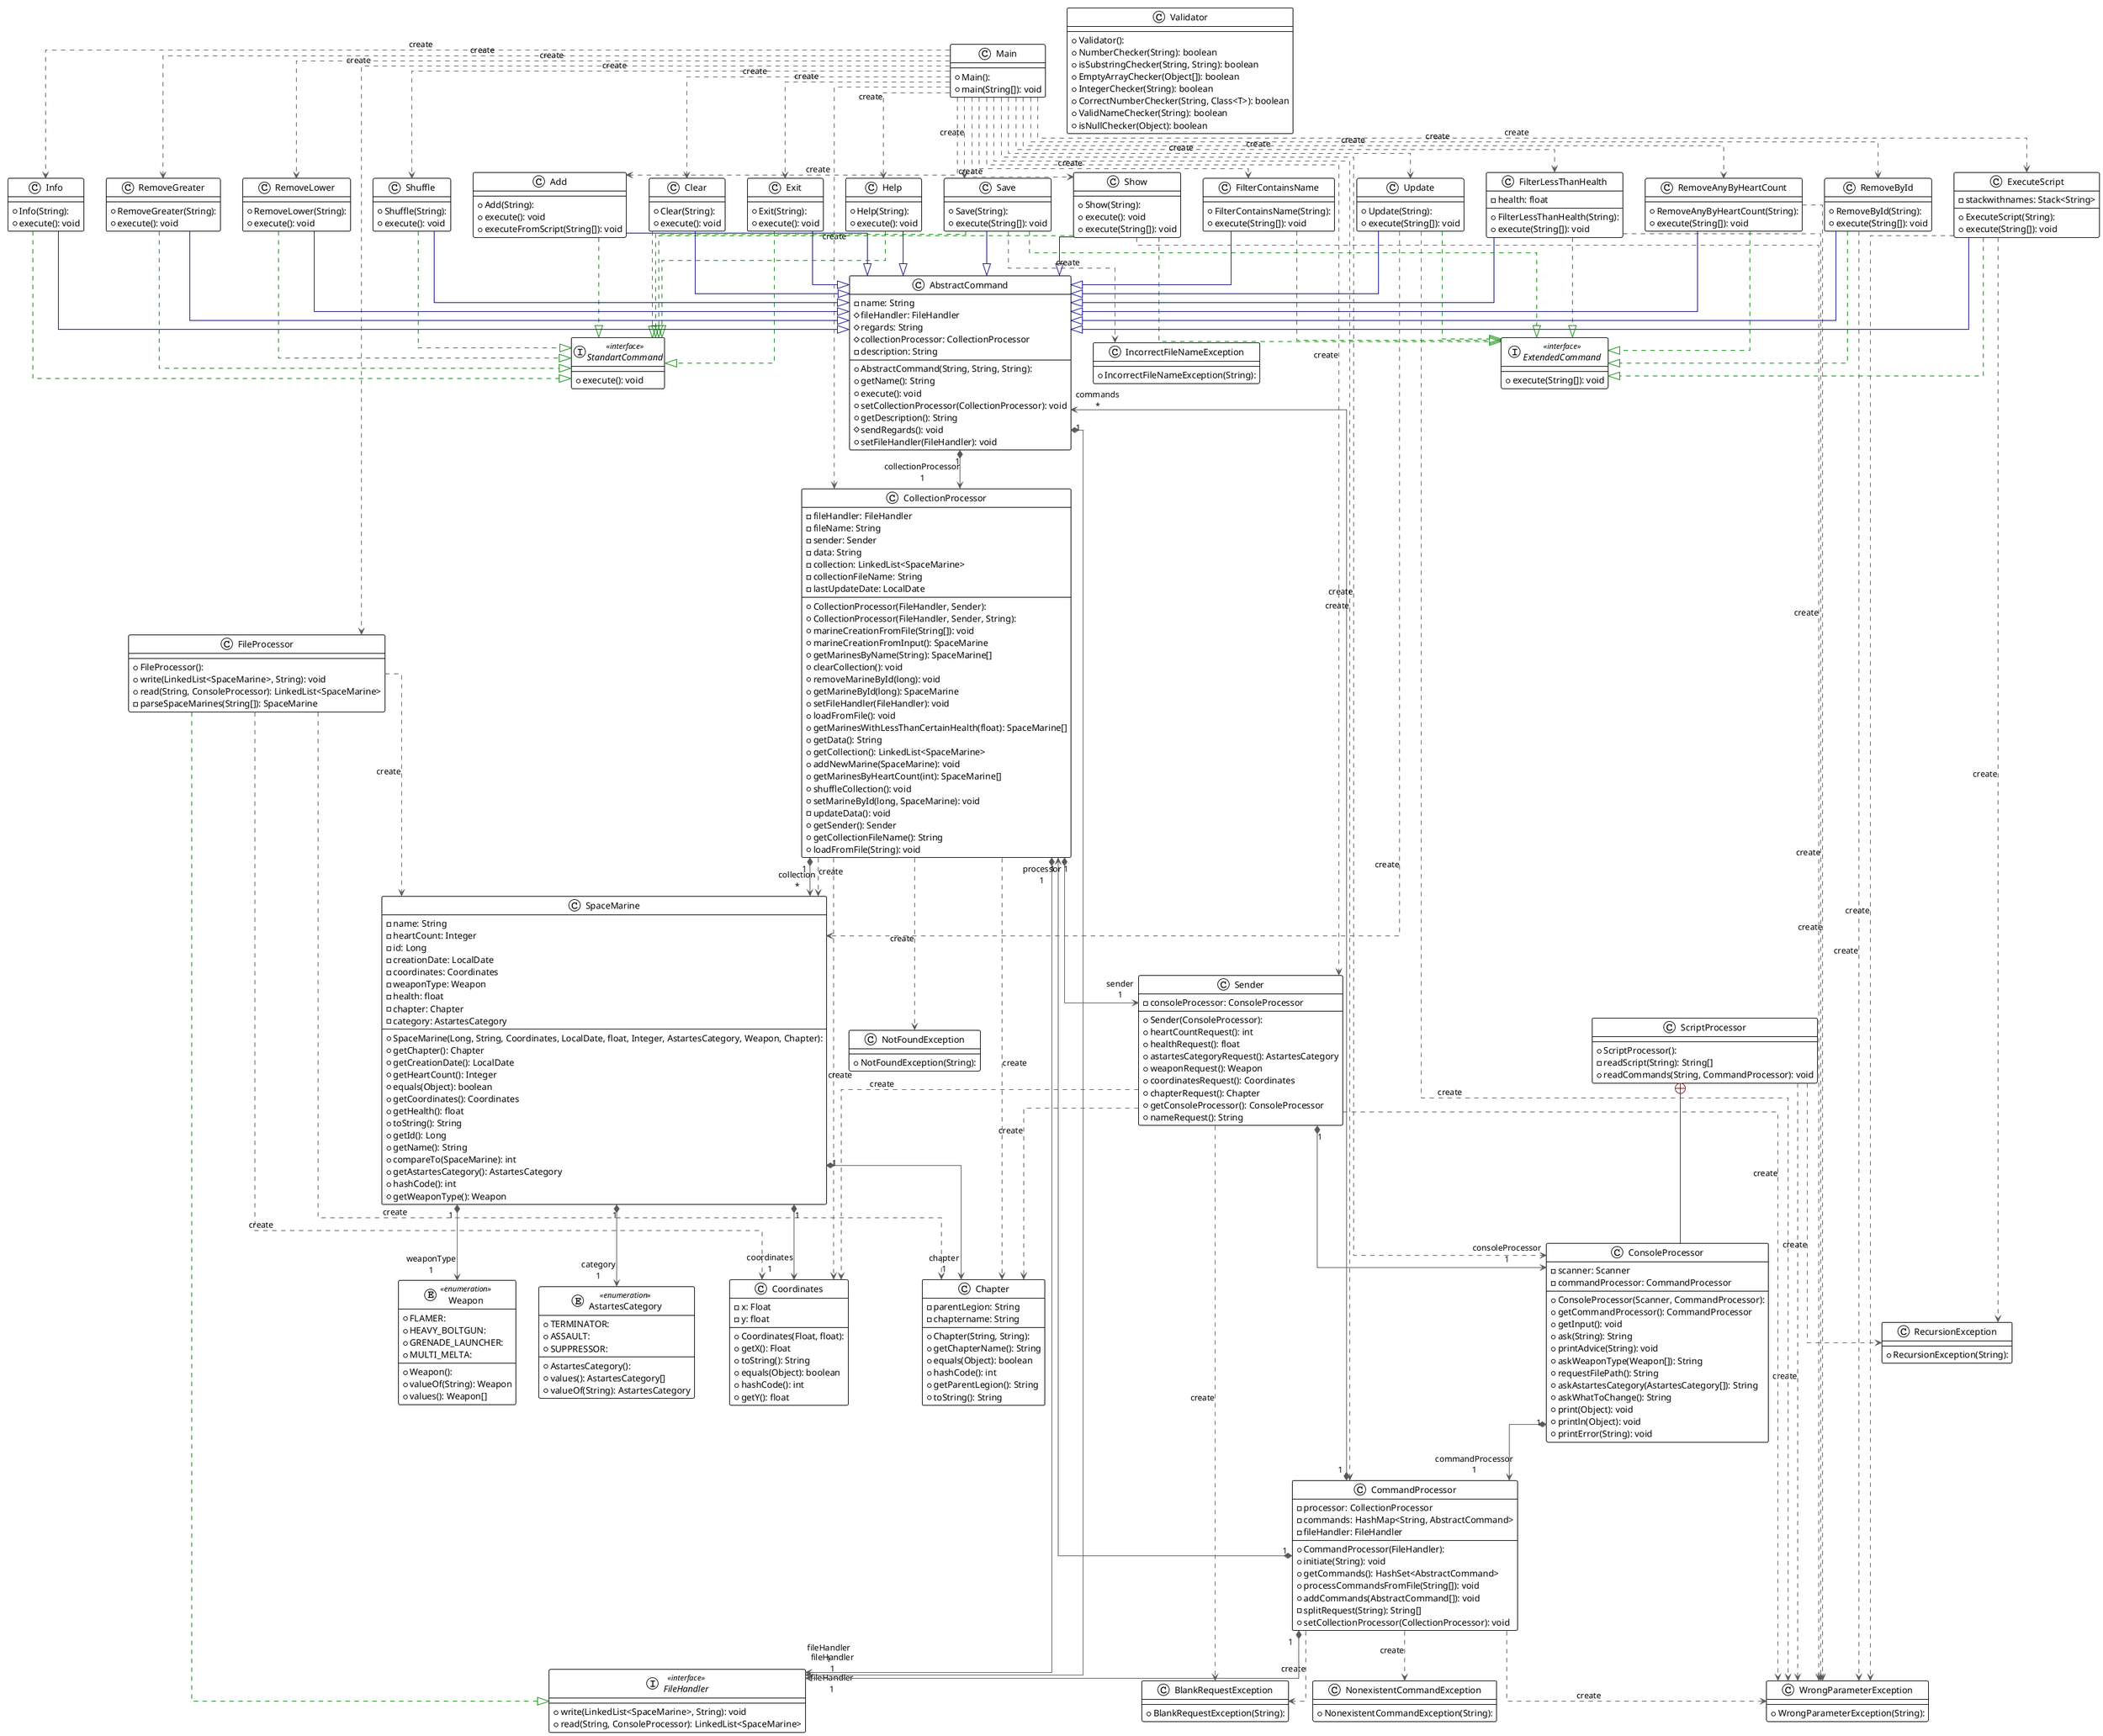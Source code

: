 @startuml

!theme plain
top to bottom direction
skinparam linetype ortho

class AbstractCommand {
  + AbstractCommand(String, String, String): 
  - name: String
  # fileHandler: FileHandler
  # regards: String
  # collectionProcessor: CollectionProcessor
  - description: String
  + getName(): String
  + execute(): void
  + setCollectionProcessor(CollectionProcessor): void
  + getDescription(): String
  # sendRegards(): void
  + setFileHandler(FileHandler): void
}
class Add {
  + Add(String): 
  + execute(): void
  + executeFromScript(String[]): void
}
enum AstartesCategory << enumeration >> {
  + AstartesCategory(): 
  + TERMINATOR: 
  + ASSAULT: 
  + SUPPRESSOR: 
  + values(): AstartesCategory[]
  + valueOf(String): AstartesCategory
}
class BlankRequestException {
  + BlankRequestException(String): 
}
class Chapter {
  + Chapter(String, String): 
  - parentLegion: String
  - chaptername: String
  + getChapterName(): String
  + equals(Object): boolean
  + hashCode(): int
  + getParentLegion(): String
  + toString(): String
}
class Clear {
  + Clear(String): 
  + execute(): void
}
class CollectionProcessor {
  + CollectionProcessor(FileHandler, Sender): 
  + CollectionProcessor(FileHandler, Sender, String): 
  - fileHandler: FileHandler
  - fileName: String
  - sender: Sender
  - data: String
  - collection: LinkedList<SpaceMarine>
  - collectionFileName: String
  - lastUpdateDate: LocalDate
  + marineCreationFromFile(String[]): void
  + marineCreationFromInput(): SpaceMarine
  + getMarinesByName(String): SpaceMarine[]
  + clearCollection(): void
  + removeMarineById(long): void
  + getMarineById(long): SpaceMarine
  + setFileHandler(FileHandler): void
  + loadFromFile(): void
  + getMarinesWithLessThanCertainHealth(float): SpaceMarine[]
  + getData(): String
  + getCollection(): LinkedList<SpaceMarine>
  + addNewMarine(SpaceMarine): void
  + getMarinesByHeartCount(int): SpaceMarine[]
  + shuffleCollection(): void
  + setMarineById(long, SpaceMarine): void
  - updateData(): void
  + getSender(): Sender
  + getCollectionFileName(): String
  + loadFromFile(String): void
}
class CommandProcessor {
  + CommandProcessor(FileHandler): 
  - processor: CollectionProcessor
  - commands: HashMap<String, AbstractCommand>
  - fileHandler: FileHandler
  + initiate(String): void
  + getCommands(): HashSet<AbstractCommand>
  + processCommandsFromFile(String[]): void
  + addCommands(AbstractCommand[]): void
  - splitRequest(String): String[]
  + setCollectionProcessor(CollectionProcessor): void
}
class ConsoleProcessor {
  + ConsoleProcessor(Scanner, CommandProcessor): 
  - scanner: Scanner
  - commandProcessor: CommandProcessor
  + getCommandProcessor(): CommandProcessor
  + getInput(): void
  + ask(String): String
  + printAdvice(String): void
  + askWeaponType(Weapon[]): String
  + requestFilePath(): String
  + askAstartesCategory(AstartesCategory[]): String
  + askWhatToChange(): String
  + print(Object): void
  + println(Object): void
  + printError(String): void
}
class Coordinates {
  + Coordinates(Float, float): 
  - x: Float
  - y: float
  + getX(): Float
  + toString(): String
  + equals(Object): boolean
  + hashCode(): int
  + getY(): float
}
class ExecuteScript {
  + ExecuteScript(String): 
  - stackwithnames: Stack<String>
  + execute(String[]): void
}
class Exit {
  + Exit(String): 
  + execute(): void
}
interface ExtendedCommand << interface >> {
  + execute(String[]): void
}
interface FileHandler << interface >> {
  + write(LinkedList<SpaceMarine>, String): void
  + read(String, ConsoleProcessor): LinkedList<SpaceMarine>
}
class FileProcessor {
  + FileProcessor(): 
  + write(LinkedList<SpaceMarine>, String): void
  + read(String, ConsoleProcessor): LinkedList<SpaceMarine>
  - parseSpaceMarines(String[]): SpaceMarine
}
class FilterContainsName {
  + FilterContainsName(String): 
  + execute(String[]): void
}
class FilterLessThanHealth {
  + FilterLessThanHealth(String): 
  - health: float
  + execute(String[]): void
}
class Help {
  + Help(String): 
  + execute(): void
}
class IncorrectFileNameException {
  + IncorrectFileNameException(String): 
}
class Info {
  + Info(String): 
  + execute(): void
}
class Main {
  + Main(): 
  + main(String[]): void
}
class NonexistentCommandException {
  + NonexistentCommandException(String): 
}
class NotFoundException {
  + NotFoundException(String): 
}
class RecursionException {
  + RecursionException(String): 
}
class RemoveAnyByHeartCount {
  + RemoveAnyByHeartCount(String): 
  + execute(String[]): void
}
class RemoveById {
  + RemoveById(String): 
  + execute(String[]): void
}
class RemoveGreater {
  + RemoveGreater(String): 
  + execute(): void
}
class RemoveLower {
  + RemoveLower(String): 
  + execute(): void
}
class Save {
  + Save(String): 
  + execute(String[]): void
}
class ScriptProcessor {
  + ScriptProcessor(): 
  - readScript(String): String[]
  + readCommands(String, CommandProcessor): void
}
class Sender {
  + Sender(ConsoleProcessor): 
  - consoleProcessor: ConsoleProcessor
  + heartCountRequest(): int
  + healthRequest(): float
  + astartesCategoryRequest(): AstartesCategory
  + weaponRequest(): Weapon
  + coordinatesRequest(): Coordinates
  + chapterRequest(): Chapter
  + getConsoleProcessor(): ConsoleProcessor
  + nameRequest(): String
}
class Show {
  + Show(String): 
  + execute(): void
  + execute(String[]): void
}
class Shuffle {
  + Shuffle(String): 
  + execute(): void
}
class SpaceMarine {
  + SpaceMarine(Long, String, Coordinates, LocalDate, float, Integer, AstartesCategory, Weapon, Chapter): 
  - name: String
  - heartCount: Integer
  - id: Long
  - creationDate: LocalDate
  - coordinates: Coordinates
  - weaponType: Weapon
  - health: float
  - chapter: Chapter
  - category: AstartesCategory
  + getChapter(): Chapter
  + getCreationDate(): LocalDate
  + getHeartCount(): Integer
  + equals(Object): boolean
  + getCoordinates(): Coordinates
  + getHealth(): float
  + toString(): String
  + getId(): Long
  + getName(): String
  + compareTo(SpaceMarine): int
  + getAstartesCategory(): AstartesCategory
  + hashCode(): int
  + getWeaponType(): Weapon
}
interface StandartCommand << interface >> {
  + execute(): void
}
class Update {
  + Update(String): 
  + execute(String[]): void
}
class Validator {
  + Validator(): 
  + NumberChecker(String): boolean
  + isSubstringChecker(String, String): boolean
  + EmptyArrayChecker(Object[]): boolean
  + IntegerChecker(String): boolean
  + CorrectNumberChecker(String, Class<T>): boolean
  + ValidNameChecker(String): boolean
  + isNullChecker(Object): boolean
}
enum Weapon << enumeration >> {
  + Weapon(): 
  + FLAMER: 
  + HEAVY_BOLTGUN: 
  + GRENADE_LAUNCHER: 
  + MULTI_MELTA: 
  + valueOf(String): Weapon
  + values(): Weapon[]
}
class WrongParameterException {
  + WrongParameterException(String): 
}

AbstractCommand             "1" *-[#595959,plain]-> "collectionProcessor\n1" CollectionProcessor         
AbstractCommand             "1" *-[#595959,plain]-> "fileHandler\n1" FileHandler                 
Add                          -[#000082,plain]-^  AbstractCommand             
Add                          -[#008200,dashed]-^  StandartCommand             
Clear                        -[#000082,plain]-^  AbstractCommand             
Clear                        -[#008200,dashed]-^  StandartCommand             
CollectionProcessor          -[#595959,dashed]->  Chapter                     : "«create»"
CollectionProcessor          -[#595959,dashed]->  Coordinates                 : "«create»"
CollectionProcessor         "1" *-[#595959,plain]-> "fileHandler\n1" FileHandler                 
CollectionProcessor          -[#595959,dashed]->  NotFoundException           : "«create»"
CollectionProcessor         "1" *-[#595959,plain]-> "sender\n1" Sender                      
CollectionProcessor         "1" *-[#595959,plain]-> "collection\n*" SpaceMarine                 
CollectionProcessor          -[#595959,dashed]->  SpaceMarine                 : "«create»"
CommandProcessor            "1" *-[#595959,plain]-> "commands\n*" AbstractCommand             
CommandProcessor             -[#595959,dashed]->  BlankRequestException       : "«create»"
CommandProcessor            "1" *-[#595959,plain]-> "processor\n1" CollectionProcessor         
CommandProcessor            "1" *-[#595959,plain]-> "fileHandler\n1" FileHandler                 
CommandProcessor             -[#595959,dashed]->  NonexistentCommandException : "«create»"
CommandProcessor             -[#595959,dashed]->  WrongParameterException     : "«create»"
ConsoleProcessor            "1" *-[#595959,plain]-> "commandProcessor\n1" CommandProcessor            
ExecuteScript                -[#000082,plain]-^  AbstractCommand             
ExecuteScript                -[#008200,dashed]-^  ExtendedCommand             
ExecuteScript                -[#595959,dashed]->  RecursionException          : "«create»"
ExecuteScript                -[#595959,dashed]->  WrongParameterException     : "«create»"
Exit                         -[#000082,plain]-^  AbstractCommand             
Exit                         -[#008200,dashed]-^  StandartCommand             
FileProcessor                -[#595959,dashed]->  Chapter                     : "«create»"
FileProcessor                -[#595959,dashed]->  Coordinates                 : "«create»"
FileProcessor                -[#008200,dashed]-^  FileHandler                 
FileProcessor                -[#595959,dashed]->  SpaceMarine                 : "«create»"
FilterContainsName           -[#000082,plain]-^  AbstractCommand             
FilterContainsName           -[#008200,dashed]-^  ExtendedCommand             
FilterLessThanHealth         -[#000082,plain]-^  AbstractCommand             
FilterLessThanHealth         -[#008200,dashed]-^  ExtendedCommand             
FilterLessThanHealth         -[#595959,dashed]->  WrongParameterException     : "«create»"
Help                         -[#000082,plain]-^  AbstractCommand             
Help                         -[#008200,dashed]-^  StandartCommand             
Info                         -[#000082,plain]-^  AbstractCommand             
Info                         -[#008200,dashed]-^  StandartCommand             
Main                         -[#595959,dashed]->  Add                         : "«create»"
Main                         -[#595959,dashed]->  Clear                       : "«create»"
Main                         -[#595959,dashed]->  CollectionProcessor         : "«create»"
Main                         -[#595959,dashed]->  CommandProcessor            : "«create»"
Main                         -[#595959,dashed]->  ConsoleProcessor            : "«create»"
Main                         -[#595959,dashed]->  ExecuteScript               : "«create»"
Main                         -[#595959,dashed]->  Exit                        : "«create»"
Main                         -[#595959,dashed]->  FileProcessor               : "«create»"
Main                         -[#595959,dashed]->  FilterContainsName          : "«create»"
Main                         -[#595959,dashed]->  FilterLessThanHealth        : "«create»"
Main                         -[#595959,dashed]->  Help                        : "«create»"
Main                         -[#595959,dashed]->  Info                        : "«create»"
Main                         -[#595959,dashed]->  RemoveAnyByHeartCount       : "«create»"
Main                         -[#595959,dashed]->  RemoveById                  : "«create»"
Main                         -[#595959,dashed]->  RemoveGreater               : "«create»"
Main                         -[#595959,dashed]->  RemoveLower                 : "«create»"
Main                         -[#595959,dashed]->  Save                        : "«create»"
Main                         -[#595959,dashed]->  Sender                      : "«create»"
Main                         -[#595959,dashed]->  Show                        : "«create»"
Main                         -[#595959,dashed]->  Shuffle                     : "«create»"
Main                         -[#595959,dashed]->  Update                      : "«create»"
RemoveAnyByHeartCount        -[#000082,plain]-^  AbstractCommand             
RemoveAnyByHeartCount        -[#008200,dashed]-^  ExtendedCommand             
RemoveAnyByHeartCount        -[#595959,dashed]->  WrongParameterException     : "«create»"
RemoveById                   -[#000082,plain]-^  AbstractCommand             
RemoveById                   -[#008200,dashed]-^  ExtendedCommand             
RemoveById                   -[#595959,dashed]->  WrongParameterException     : "«create»"
RemoveGreater                -[#000082,plain]-^  AbstractCommand             
RemoveGreater                -[#008200,dashed]-^  StandartCommand             
RemoveLower                  -[#000082,plain]-^  AbstractCommand             
RemoveLower                  -[#008200,dashed]-^  StandartCommand             
Save                         -[#000082,plain]-^  AbstractCommand             
Save                         -[#008200,dashed]-^  ExtendedCommand             
Save                         -[#595959,dashed]->  IncorrectFileNameException  : "«create»"
Save                         -[#008200,dashed]-^  StandartCommand             
ScriptProcessor              +-[#820000,plain]-  ConsoleProcessor            
ScriptProcessor              -[#595959,dashed]->  RecursionException          : "«create»"
ScriptProcessor              -[#595959,dashed]->  WrongParameterException     : "«create»"
Sender                       -[#595959,dashed]->  BlankRequestException       : "«create»"
Sender                       -[#595959,dashed]->  Chapter                     : "«create»"
Sender                      "1" *-[#595959,plain]-> "consoleProcessor\n1" ConsoleProcessor            
Sender                       -[#595959,dashed]->  Coordinates                 : "«create»"
Sender                       -[#595959,dashed]->  WrongParameterException     : "«create»"
Show                         -[#000082,plain]-^  AbstractCommand             
Show                         -[#008200,dashed]-^  ExtendedCommand             
Show                         -[#008200,dashed]-^  StandartCommand             
Show                         -[#595959,dashed]->  WrongParameterException     : "«create»"
Shuffle                      -[#000082,plain]-^  AbstractCommand             
Shuffle                      -[#008200,dashed]-^  StandartCommand             
SpaceMarine                 "1" *-[#595959,plain]-> "category\n1" AstartesCategory            
SpaceMarine                 "1" *-[#595959,plain]-> "chapter\n1" Chapter                     
SpaceMarine                 "1" *-[#595959,plain]-> "coordinates\n1" Coordinates                 
SpaceMarine                 "1" *-[#595959,plain]-> "weaponType\n1" Weapon                      
Update                       -[#000082,plain]-^  AbstractCommand             
Update                       -[#008200,dashed]-^  ExtendedCommand             
Update                       -[#595959,dashed]->  SpaceMarine                 : "«create»"
Update                       -[#595959,dashed]->  WrongParameterException     : "«create»"
@enduml
